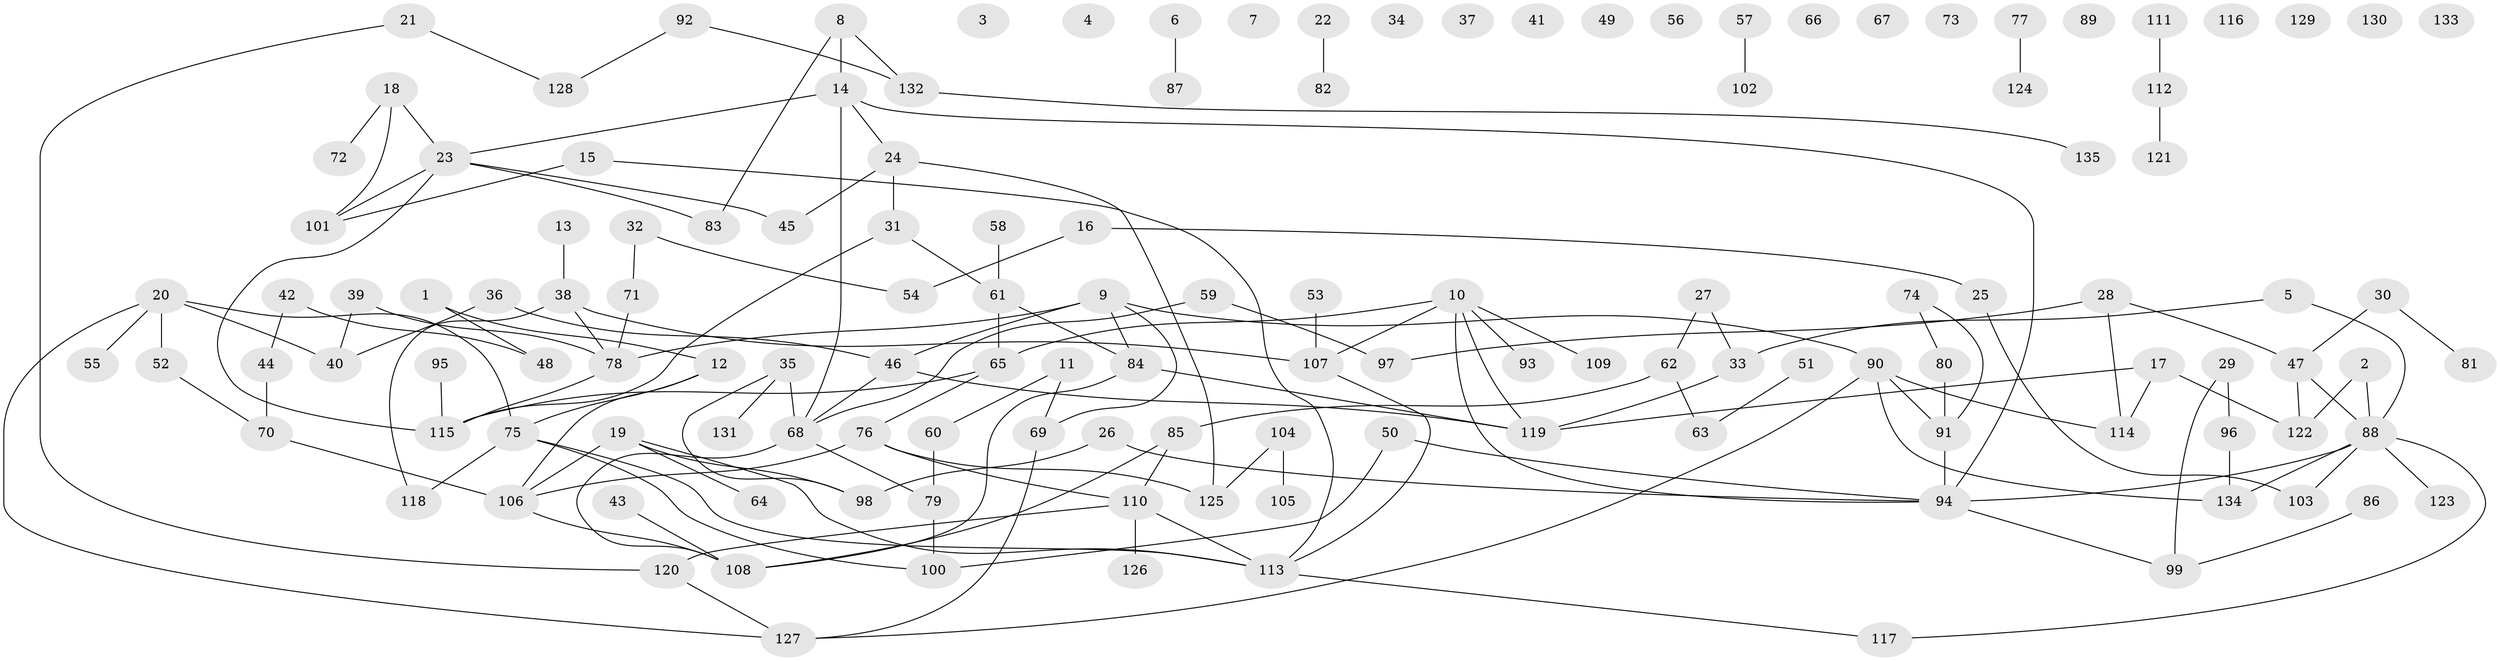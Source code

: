 // Generated by graph-tools (version 1.1) at 2025/13/03/09/25 04:13:11]
// undirected, 135 vertices, 159 edges
graph export_dot {
graph [start="1"]
  node [color=gray90,style=filled];
  1;
  2;
  3;
  4;
  5;
  6;
  7;
  8;
  9;
  10;
  11;
  12;
  13;
  14;
  15;
  16;
  17;
  18;
  19;
  20;
  21;
  22;
  23;
  24;
  25;
  26;
  27;
  28;
  29;
  30;
  31;
  32;
  33;
  34;
  35;
  36;
  37;
  38;
  39;
  40;
  41;
  42;
  43;
  44;
  45;
  46;
  47;
  48;
  49;
  50;
  51;
  52;
  53;
  54;
  55;
  56;
  57;
  58;
  59;
  60;
  61;
  62;
  63;
  64;
  65;
  66;
  67;
  68;
  69;
  70;
  71;
  72;
  73;
  74;
  75;
  76;
  77;
  78;
  79;
  80;
  81;
  82;
  83;
  84;
  85;
  86;
  87;
  88;
  89;
  90;
  91;
  92;
  93;
  94;
  95;
  96;
  97;
  98;
  99;
  100;
  101;
  102;
  103;
  104;
  105;
  106;
  107;
  108;
  109;
  110;
  111;
  112;
  113;
  114;
  115;
  116;
  117;
  118;
  119;
  120;
  121;
  122;
  123;
  124;
  125;
  126;
  127;
  128;
  129;
  130;
  131;
  132;
  133;
  134;
  135;
  1 -- 12;
  1 -- 48;
  2 -- 88;
  2 -- 122;
  5 -- 33;
  5 -- 88;
  6 -- 87;
  8 -- 14;
  8 -- 83;
  8 -- 132;
  9 -- 46;
  9 -- 69;
  9 -- 78;
  9 -- 84;
  9 -- 90;
  10 -- 65;
  10 -- 93;
  10 -- 94;
  10 -- 107;
  10 -- 109;
  10 -- 119;
  11 -- 60;
  11 -- 69;
  12 -- 75;
  12 -- 106;
  13 -- 38;
  14 -- 23;
  14 -- 24;
  14 -- 68;
  14 -- 94;
  15 -- 101;
  15 -- 113;
  16 -- 25;
  16 -- 54;
  17 -- 114;
  17 -- 119;
  17 -- 122;
  18 -- 23;
  18 -- 72;
  18 -- 101;
  19 -- 64;
  19 -- 98;
  19 -- 106;
  19 -- 113;
  20 -- 40;
  20 -- 52;
  20 -- 55;
  20 -- 75;
  20 -- 127;
  21 -- 120;
  21 -- 128;
  22 -- 82;
  23 -- 45;
  23 -- 83;
  23 -- 101;
  23 -- 115;
  24 -- 31;
  24 -- 45;
  24 -- 125;
  25 -- 103;
  26 -- 94;
  26 -- 98;
  27 -- 33;
  27 -- 62;
  28 -- 47;
  28 -- 97;
  28 -- 114;
  29 -- 96;
  29 -- 99;
  30 -- 47;
  30 -- 81;
  31 -- 61;
  31 -- 115;
  32 -- 54;
  32 -- 71;
  33 -- 119;
  35 -- 68;
  35 -- 98;
  35 -- 131;
  36 -- 40;
  36 -- 46;
  38 -- 78;
  38 -- 107;
  38 -- 118;
  39 -- 40;
  39 -- 78;
  42 -- 44;
  42 -- 48;
  43 -- 108;
  44 -- 70;
  46 -- 68;
  46 -- 119;
  47 -- 88;
  47 -- 122;
  50 -- 94;
  50 -- 100;
  51 -- 63;
  52 -- 70;
  53 -- 107;
  57 -- 102;
  58 -- 61;
  59 -- 68;
  59 -- 97;
  60 -- 79;
  61 -- 65;
  61 -- 84;
  62 -- 63;
  62 -- 85;
  65 -- 76;
  65 -- 115;
  68 -- 79;
  68 -- 108;
  69 -- 127;
  70 -- 106;
  71 -- 78;
  74 -- 80;
  74 -- 91;
  75 -- 100;
  75 -- 113;
  75 -- 118;
  76 -- 106;
  76 -- 110;
  76 -- 125;
  77 -- 124;
  78 -- 115;
  79 -- 100;
  80 -- 91;
  84 -- 108;
  84 -- 119;
  85 -- 108;
  85 -- 110;
  86 -- 99;
  88 -- 94;
  88 -- 103;
  88 -- 117;
  88 -- 123;
  88 -- 134;
  90 -- 91;
  90 -- 114;
  90 -- 127;
  90 -- 134;
  91 -- 94;
  92 -- 128;
  92 -- 132;
  94 -- 99;
  95 -- 115;
  96 -- 134;
  104 -- 105;
  104 -- 125;
  106 -- 108;
  107 -- 113;
  110 -- 113;
  110 -- 120;
  110 -- 126;
  111 -- 112;
  112 -- 121;
  113 -- 117;
  120 -- 127;
  132 -- 135;
}
